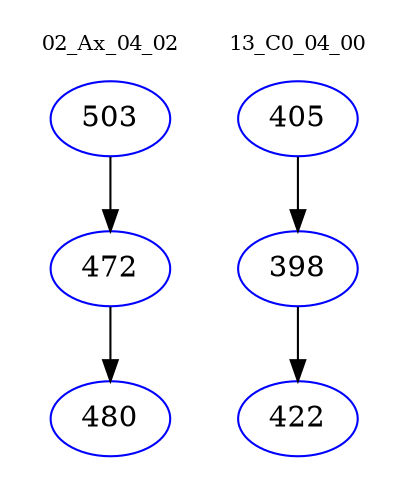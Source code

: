 digraph{
subgraph cluster_0 {
color = white
label = "02_Ax_04_02";
fontsize=10;
T0_503 [label="503", color="blue"]
T0_503 -> T0_472 [color="black"]
T0_472 [label="472", color="blue"]
T0_472 -> T0_480 [color="black"]
T0_480 [label="480", color="blue"]
}
subgraph cluster_1 {
color = white
label = "13_C0_04_00";
fontsize=10;
T1_405 [label="405", color="blue"]
T1_405 -> T1_398 [color="black"]
T1_398 [label="398", color="blue"]
T1_398 -> T1_422 [color="black"]
T1_422 [label="422", color="blue"]
}
}
